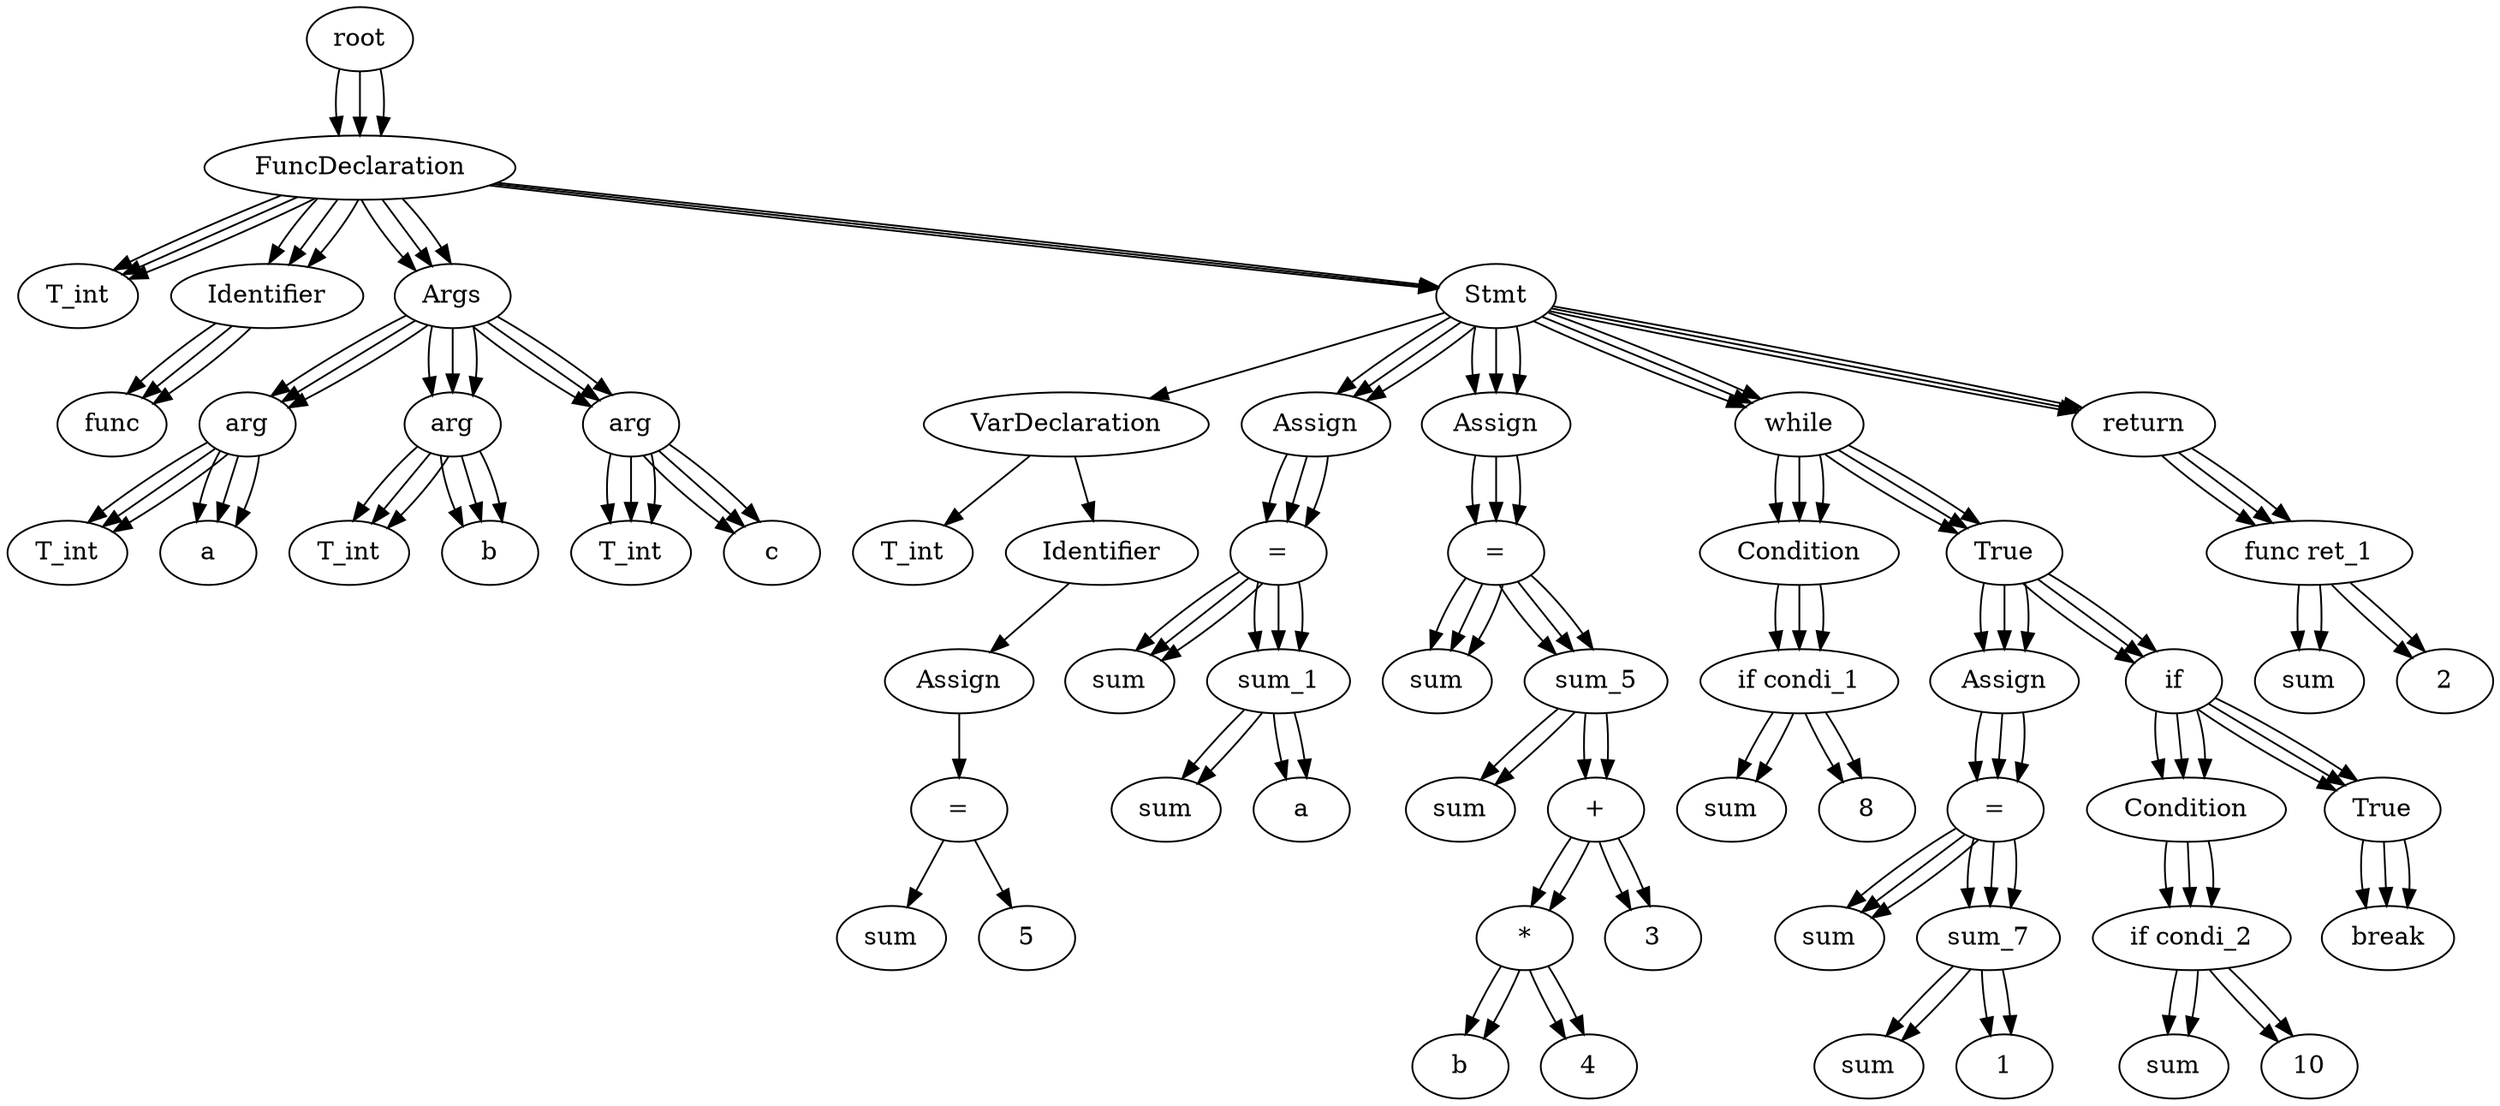 // root
digraph {
	None [label=root]
	0 [label=FuncDeclaration]
	None -> 0
	1 [label=T_int]
	0 -> 1
	2 [label=Identifier]
	0 -> 2
	3 [label=func]
	2 -> 3
	4 [label=Args]
	0 -> 4
	5 [label=arg]
	4 -> 5
	6 [label=T_int]
	5 -> 6
	7 [label=a]
	5 -> 7
	8 [label=arg]
	4 -> 8
	9 [label=T_int]
	8 -> 9
	10 [label=b]
	8 -> 10
	11 [label=arg]
	4 -> 11
	12 [label=T_int]
	11 -> 12
	13 [label=c]
	11 -> 13
	14 [label=Stmt]
	0 -> 14
	15 [label=VarDeclaration]
	14 -> 15
	16 [label=T_int]
	15 -> 16
	17 [label=Identifier]
	15 -> 17
	18 [label=Assign]
	17 -> 18
	20 [label="="]
	18 -> 20
	19 [label=sum]
	20 -> 19
	21 [label=5]
	20 -> 21
	22 [label=Assign]
	14 -> 22
	24 [label="="]
	22 -> 24
	23 [label=sum]
	24 -> 23
	26 [label="+"]
	24 -> 26
	25 [label=sum]
	26 -> 25
	27 [label=a]
	26 -> 27
	28 [label=Assign]
	14 -> 28
	30 [label="="]
	28 -> 30
	29 [label=sum]
	30 -> 29
	32 [label="-"]
	30 -> 32
	31 [label=sum]
	32 -> 31
	36 [label="+"]
	32 -> 36
	34 [label="*"]
	36 -> 34
	33 [label=b]
	34 -> 33
	35 [label=4]
	34 -> 35
	37 [label=3]
	36 -> 37
	38 [label=while]
	14 -> 38
	39 [label=Condition]
	38 -> 39
	41 [label=">"]
	39 -> 41
	40 [label=sum]
	41 -> 40
	42 [label=8]
	41 -> 42
	43 [label=True]
	38 -> 43
	44 [label=Assign]
	43 -> 44
	46 [label="="]
	44 -> 46
	45 [label=sum]
	46 -> 45
	48 [label="-"]
	46 -> 48
	47 [label=sum]
	48 -> 47
	49 [label=1]
	48 -> 49
	50 [label=if]
	43 -> 50
	51 [label=Condition]
	50 -> 51
	53 [label="=="]
	51 -> 53
	52 [label=sum]
	53 -> 52
	54 [label=10]
	53 -> 54
	55 [label=True]
	50 -> 55
	56 [label=break]
	55 -> 56
	57 [label=return]
	14 -> 57
	59 [label="+"]
	57 -> 59
	58 [label=sum]
	59 -> 58
	60 [label=2]
	59 -> 60
	None [label=root]
	0 [label=FuncDeclaration]
	None -> 0
	1 [label=T_int]
	0 -> 1
	2 [label=Identifier]
	0 -> 2
	3 [label=func]
	2 -> 3
	4 [label=Args]
	0 -> 4
	5 [label=arg]
	4 -> 5
	6 [label=T_int]
	5 -> 6
	7 [label=a]
	5 -> 7
	8 [label=arg]
	4 -> 8
	9 [label=T_int]
	8 -> 9
	10 [label=b]
	8 -> 10
	11 [label=arg]
	4 -> 11
	12 [label=T_int]
	11 -> 12
	13 [label=c]
	11 -> 13
	14 [label=Stmt]
	0 -> 14
	22 [label=Assign]
	14 -> 22
	24 [label="="]
	22 -> 24
	23 [label=sum]
	24 -> 23
	26 [label="+"]
	24 -> 26
	25 [label=sum]
	26 -> 25
	27 [label=a]
	26 -> 27
	28 [label=Assign]
	14 -> 28
	30 [label="="]
	28 -> 30
	29 [label=sum]
	30 -> 29
	32 [label="-"]
	30 -> 32
	31 [label=sum]
	32 -> 31
	36 [label="+"]
	32 -> 36
	34 [label="*"]
	36 -> 34
	33 [label=b]
	34 -> 33
	35 [label=4]
	34 -> 35
	37 [label=3]
	36 -> 37
	38 [label=while]
	14 -> 38
	39 [label=Condition]
	38 -> 39
	41 [label=">"]
	39 -> 41
	40 [label=sum]
	41 -> 40
	42 [label=8]
	41 -> 42
	43 [label=True]
	38 -> 43
	44 [label=Assign]
	43 -> 44
	46 [label="="]
	44 -> 46
	45 [label=sum]
	46 -> 45
	48 [label="-"]
	46 -> 48
	47 [label=sum]
	48 -> 47
	49 [label=1]
	48 -> 49
	50 [label=if]
	43 -> 50
	51 [label=Condition]
	50 -> 51
	53 [label="=="]
	51 -> 53
	52 [label=sum]
	53 -> 52
	54 [label=10]
	53 -> 54
	55 [label=True]
	50 -> 55
	56 [label=break]
	55 -> 56
	57 [label=return]
	14 -> 57
	59 [label="+"]
	57 -> 59
	58 [label=sum]
	59 -> 58
	60 [label=2]
	59 -> 60
	None [label=root]
	0 [label=FuncDeclaration]
	None -> 0
	1 [label=T_int]
	0 -> 1
	2 [label=Identifier]
	0 -> 2
	3 [label=func]
	2 -> 3
	4 [label=Args]
	0 -> 4
	5 [label=arg]
	4 -> 5
	6 [label=T_int]
	5 -> 6
	7 [label=a]
	5 -> 7
	8 [label=arg]
	4 -> 8
	9 [label=T_int]
	8 -> 9
	10 [label=b]
	8 -> 10
	11 [label=arg]
	4 -> 11
	12 [label=T_int]
	11 -> 12
	13 [label=c]
	11 -> 13
	14 [label=Stmt]
	0 -> 14
	22 [label=Assign]
	14 -> 22
	24 [label="="]
	22 -> 24
	23 [label=sum]
	24 -> 23
	26 [label=sum_1]
	24 -> 26
	28 [label=Assign]
	14 -> 28
	30 [label="="]
	28 -> 30
	29 [label=sum]
	30 -> 29
	32 [label=sum_5]
	30 -> 32
	38 [label=while]
	14 -> 38
	39 [label=Condition]
	38 -> 39
	41 [label="if condi_1"]
	39 -> 41
	43 [label=True]
	38 -> 43
	44 [label=Assign]
	43 -> 44
	46 [label="="]
	44 -> 46
	45 [label=sum]
	46 -> 45
	48 [label=sum_7]
	46 -> 48
	50 [label=if]
	43 -> 50
	51 [label=Condition]
	50 -> 51
	53 [label="if condi_2"]
	51 -> 53
	55 [label=True]
	50 -> 55
	56 [label=break]
	55 -> 56
	57 [label=return]
	14 -> 57
	59 [label="func ret_1"]
	57 -> 59
}
